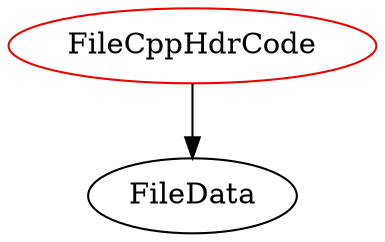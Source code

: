 digraph filecpphdrcode{
FileCppHdrCode -> FileData;
FileCppHdrCode	[shape=oval, color=red2, label="FileCppHdrCode"];
}
